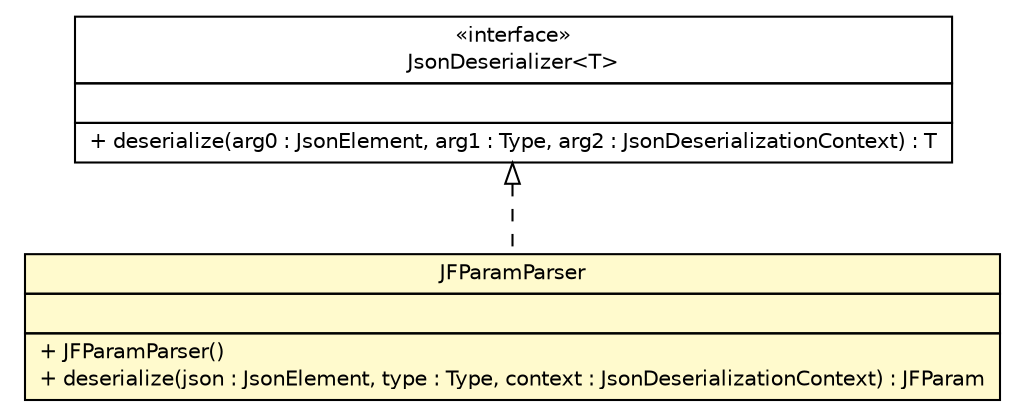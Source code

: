 #!/usr/local/bin/dot
#
# Class diagram 
# Generated by UMLGraph version R5_6 (http://www.umlgraph.org/)
#

digraph G {
	edge [fontname="Helvetica",fontsize=10,labelfontname="Helvetica",labelfontsize=10];
	node [fontname="Helvetica",fontsize=10,shape=plaintext];
	nodesep=0.25;
	ranksep=0.5;
	// org.fringe.jf.json.internal.parser.JFParamParser
	c150 [label=<<table title="org.fringe.jf.json.internal.parser.JFParamParser" border="0" cellborder="1" cellspacing="0" cellpadding="2" port="p" bgcolor="lemonChiffon" href="./JFParamParser.html">
		<tr><td><table border="0" cellspacing="0" cellpadding="1">
<tr><td align="center" balign="center"> JFParamParser </td></tr>
		</table></td></tr>
		<tr><td><table border="0" cellspacing="0" cellpadding="1">
<tr><td align="left" balign="left">  </td></tr>
		</table></td></tr>
		<tr><td><table border="0" cellspacing="0" cellpadding="1">
<tr><td align="left" balign="left"> + JFParamParser() </td></tr>
<tr><td align="left" balign="left"> + deserialize(json : JsonElement, type : Type, context : JsonDeserializationContext) : JFParam </td></tr>
		</table></td></tr>
		</table>>, URL="./JFParamParser.html", fontname="Helvetica", fontcolor="black", fontsize=10.0];
	//org.fringe.jf.json.internal.parser.JFParamParser implements com.google.gson.JsonDeserializer<T>
	c158:p -> c150:p [dir=back,arrowtail=empty,style=dashed];
	// com.google.gson.JsonDeserializer<T>
	c158 [label=<<table title="com.google.gson.JsonDeserializer" border="0" cellborder="1" cellspacing="0" cellpadding="2" port="p" href="http://java.sun.com/j2se/1.4.2/docs/api/com/google/gson/JsonDeserializer.html">
		<tr><td><table border="0" cellspacing="0" cellpadding="1">
<tr><td align="center" balign="center"> &#171;interface&#187; </td></tr>
<tr><td align="center" balign="center"> JsonDeserializer&lt;T&gt; </td></tr>
		</table></td></tr>
		<tr><td><table border="0" cellspacing="0" cellpadding="1">
<tr><td align="left" balign="left">  </td></tr>
		</table></td></tr>
		<tr><td><table border="0" cellspacing="0" cellpadding="1">
<tr><td align="left" balign="left"> + deserialize(arg0 : JsonElement, arg1 : Type, arg2 : JsonDeserializationContext) : T </td></tr>
		</table></td></tr>
		</table>>, URL="http://java.sun.com/j2se/1.4.2/docs/api/com/google/gson/JsonDeserializer.html", fontname="Helvetica", fontcolor="black", fontsize=10.0];
}

